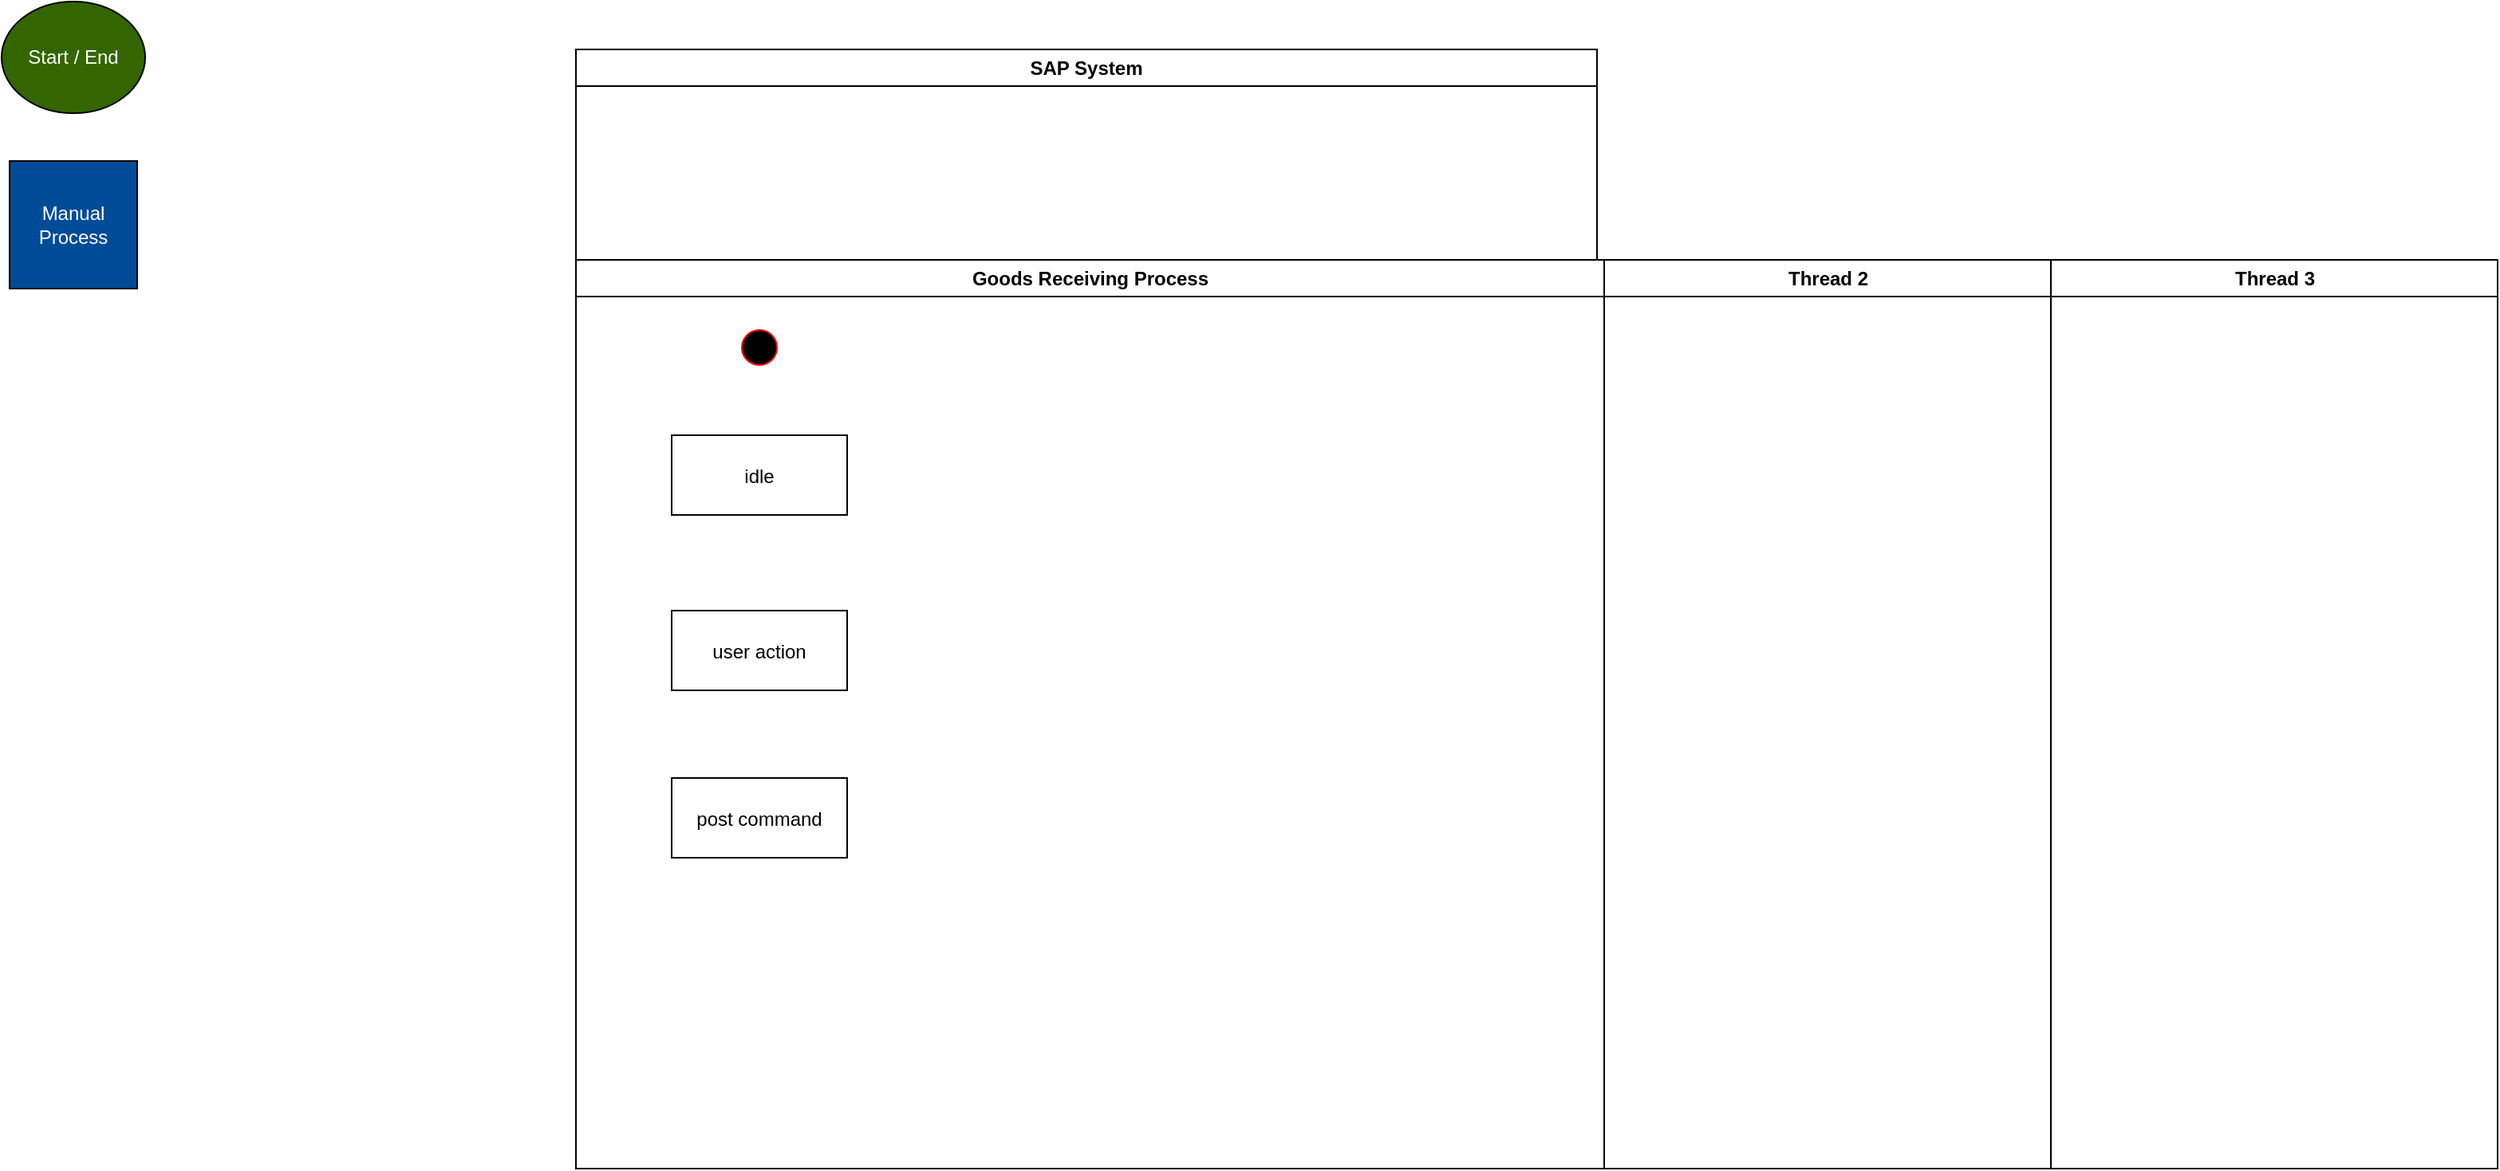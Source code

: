 <mxfile version="20.0.1" type="github">
  <diagram name="Page-1" id="e7e014a7-5840-1c2e-5031-d8a46d1fe8dd">
    <mxGraphModel dx="2471" dy="1461" grid="1" gridSize="10" guides="1" tooltips="1" connect="1" arrows="1" fold="1" page="1" pageScale="1" pageWidth="1169" pageHeight="826" background="none" math="0" shadow="0">
      <root>
        <mxCell id="0" />
        <mxCell id="1" parent="0" />
        <mxCell id="2" value="Goods Receiving Process" style="swimlane;whiteSpace=wrap" parent="1" vertex="1">
          <mxGeometry x="-780" y="-638" width="644.5" height="570" as="geometry" />
        </mxCell>
        <mxCell id="5" value="" style="ellipse;shape=startState;fillColor=#000000;strokeColor=#ff0000;" parent="2" vertex="1">
          <mxGeometry x="100" y="40" width="30" height="30" as="geometry" />
        </mxCell>
        <mxCell id="7" value="idle" style="" parent="2" vertex="1">
          <mxGeometry x="60" y="110" width="110" height="50" as="geometry" />
        </mxCell>
        <mxCell id="8" value="user action" style="" parent="2" vertex="1">
          <mxGeometry x="60" y="220" width="110" height="50" as="geometry" />
        </mxCell>
        <mxCell id="10" value="post command" style="" parent="2" vertex="1">
          <mxGeometry x="60" y="325" width="110" height="50" as="geometry" />
        </mxCell>
        <mxCell id="3" value="Thread 2" style="swimlane;whiteSpace=wrap" parent="1" vertex="1">
          <mxGeometry x="-135.5" y="-638" width="280" height="570" as="geometry" />
        </mxCell>
        <mxCell id="4" value="Thread 3" style="swimlane;whiteSpace=wrap" parent="1" vertex="1">
          <mxGeometry x="144.5" y="-638" width="280" height="570" as="geometry" />
        </mxCell>
        <mxCell id="dn2qThh4cUGxFx9XBPeD-44" value="SAP System" style="swimlane;whiteSpace=wrap" parent="1" vertex="1">
          <mxGeometry x="-780" y="-770" width="640" height="132" as="geometry" />
        </mxCell>
        <mxCell id="dn2qThh4cUGxFx9XBPeD-47" value="Start / End" style="ellipse;whiteSpace=wrap;html=1;fillColor=#336600;fontColor=#FFFFFF;" parent="1" vertex="1">
          <mxGeometry x="-1140" y="-800" width="90" height="70" as="geometry" />
        </mxCell>
        <mxCell id="dn2qThh4cUGxFx9XBPeD-50" value="Manual Process" style="whiteSpace=wrap;html=1;aspect=fixed;fillColor=#004C99;fontColor=#FFFFFF;" parent="1" vertex="1">
          <mxGeometry x="-1135" y="-700" width="80" height="80" as="geometry" />
        </mxCell>
      </root>
    </mxGraphModel>
  </diagram>
</mxfile>
